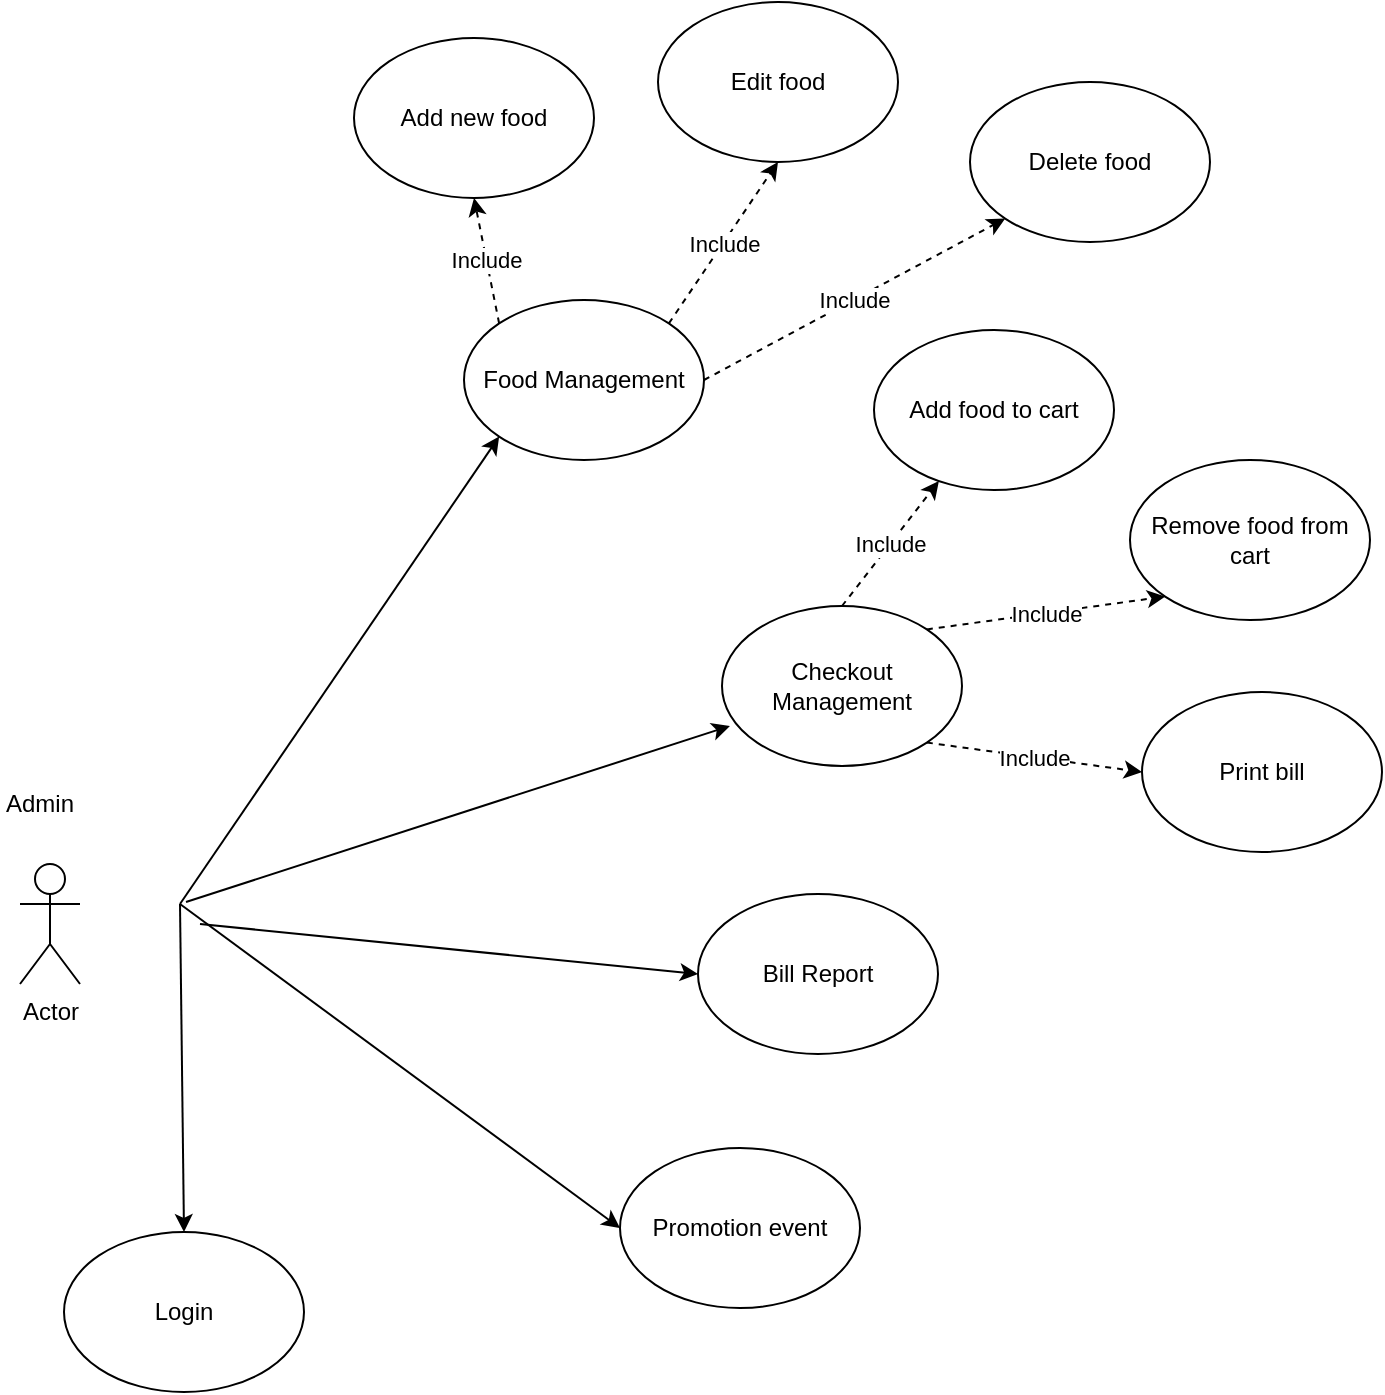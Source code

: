 <mxfile version="14.5.1" type="github">
  <diagram id="WR0fnqzpUvogeY7HLXCb" name="Page-1">
    <mxGraphModel dx="1662" dy="982" grid="0" gridSize="10" guides="1" tooltips="1" connect="1" arrows="1" fold="1" page="1" pageScale="1" pageWidth="1169" pageHeight="1654" math="0" shadow="0">
      <root>
        <mxCell id="0" />
        <mxCell id="1" parent="0" />
        <mxCell id="ZEzgqD3dTgIoIWU3gzUH-41" value="Actor" style="shape=umlActor;verticalLabelPosition=bottom;verticalAlign=top;html=1;outlineConnect=0;" parent="1" vertex="1">
          <mxGeometry x="140" y="1200" width="30" height="60" as="geometry" />
        </mxCell>
        <mxCell id="ZEzgqD3dTgIoIWU3gzUH-43" value="Login" style="ellipse;whiteSpace=wrap;html=1;" parent="1" vertex="1">
          <mxGeometry x="162" y="1384" width="120" height="80" as="geometry" />
        </mxCell>
        <mxCell id="ZEzgqD3dTgIoIWU3gzUH-44" value="Food Management" style="ellipse;whiteSpace=wrap;html=1;" parent="1" vertex="1">
          <mxGeometry x="362" y="918" width="120" height="80" as="geometry" />
        </mxCell>
        <mxCell id="ZEzgqD3dTgIoIWU3gzUH-47" value="Promotion event" style="ellipse;whiteSpace=wrap;html=1;" parent="1" vertex="1">
          <mxGeometry x="440" y="1342" width="120" height="80" as="geometry" />
        </mxCell>
        <mxCell id="ZEzgqD3dTgIoIWU3gzUH-49" value="" style="endArrow=classic;html=1;entryX=0;entryY=1;entryDx=0;entryDy=0;" parent="1" target="ZEzgqD3dTgIoIWU3gzUH-44" edge="1">
          <mxGeometry width="50" height="50" relative="1" as="geometry">
            <mxPoint x="220" y="1220" as="sourcePoint" />
            <mxPoint x="270" y="1170" as="targetPoint" />
          </mxGeometry>
        </mxCell>
        <mxCell id="ZEzgqD3dTgIoIWU3gzUH-51" value="" style="endArrow=classic;html=1;entryX=0.033;entryY=0.75;entryDx=0;entryDy=0;entryPerimeter=0;" parent="1" target="Fly2N4VJo_kIdEsInrdJ-1" edge="1">
          <mxGeometry width="50" height="50" relative="1" as="geometry">
            <mxPoint x="223" y="1219" as="sourcePoint" />
            <mxPoint x="413" y="1219" as="targetPoint" />
          </mxGeometry>
        </mxCell>
        <mxCell id="ZEzgqD3dTgIoIWU3gzUH-52" value="" style="endArrow=classic;html=1;entryX=0;entryY=0.5;entryDx=0;entryDy=0;" parent="1" target="ZEzgqD3dTgIoIWU3gzUH-47" edge="1">
          <mxGeometry width="50" height="50" relative="1" as="geometry">
            <mxPoint x="220" y="1220" as="sourcePoint" />
            <mxPoint x="270" y="1260" as="targetPoint" />
          </mxGeometry>
        </mxCell>
        <mxCell id="ZEzgqD3dTgIoIWU3gzUH-54" value="" style="endArrow=classic;html=1;entryX=0.5;entryY=0;entryDx=0;entryDy=0;" parent="1" target="ZEzgqD3dTgIoIWU3gzUH-43" edge="1">
          <mxGeometry width="50" height="50" relative="1" as="geometry">
            <mxPoint x="220" y="1220" as="sourcePoint" />
            <mxPoint x="350" y="1420" as="targetPoint" />
          </mxGeometry>
        </mxCell>
        <mxCell id="ZEzgqD3dTgIoIWU3gzUH-56" value="Edit food" style="ellipse;whiteSpace=wrap;html=1;" parent="1" vertex="1">
          <mxGeometry x="459" y="769" width="120" height="80" as="geometry" />
        </mxCell>
        <mxCell id="ZEzgqD3dTgIoIWU3gzUH-57" value="Delete food" style="ellipse;whiteSpace=wrap;html=1;" parent="1" vertex="1">
          <mxGeometry x="615" y="809" width="120" height="80" as="geometry" />
        </mxCell>
        <mxCell id="ZEzgqD3dTgIoIWU3gzUH-58" value="Add new food" style="ellipse;whiteSpace=wrap;html=1;" parent="1" vertex="1">
          <mxGeometry x="307" y="787" width="120" height="80" as="geometry" />
        </mxCell>
        <mxCell id="_EkDEBfy_FiJQWjqEdkb-1" value="Include" style="endArrow=classic;html=1;entryX=0.5;entryY=1;entryDx=0;entryDy=0;exitX=0;exitY=0;exitDx=0;exitDy=0;dashed=1;" parent="1" source="ZEzgqD3dTgIoIWU3gzUH-44" target="ZEzgqD3dTgIoIWU3gzUH-58" edge="1">
          <mxGeometry width="50" height="50" relative="1" as="geometry">
            <mxPoint x="220" y="900" as="sourcePoint" />
            <mxPoint x="370" y="900" as="targetPoint" />
          </mxGeometry>
        </mxCell>
        <mxCell id="_EkDEBfy_FiJQWjqEdkb-2" value="Include" style="endArrow=classic;html=1;entryX=0.5;entryY=1;entryDx=0;entryDy=0;exitX=1;exitY=0;exitDx=0;exitDy=0;dashed=1;" parent="1" source="ZEzgqD3dTgIoIWU3gzUH-44" target="ZEzgqD3dTgIoIWU3gzUH-56" edge="1">
          <mxGeometry width="50" height="50" relative="1" as="geometry">
            <mxPoint x="410" y="900" as="sourcePoint" />
            <mxPoint x="560" y="900" as="targetPoint" />
          </mxGeometry>
        </mxCell>
        <mxCell id="_EkDEBfy_FiJQWjqEdkb-3" value="Include" style="endArrow=classic;html=1;entryX=0;entryY=1;entryDx=0;entryDy=0;exitX=1;exitY=0.5;exitDx=0;exitDy=0;dashed=1;" parent="1" source="ZEzgqD3dTgIoIWU3gzUH-44" target="ZEzgqD3dTgIoIWU3gzUH-57" edge="1">
          <mxGeometry width="50" height="50" relative="1" as="geometry">
            <mxPoint x="590" y="989.5" as="sourcePoint" />
            <mxPoint x="740" y="989.5" as="targetPoint" />
          </mxGeometry>
        </mxCell>
        <mxCell id="K3Wm1dJaWriowburXV3m-1" value="Admin" style="text;html=1;strokeColor=none;fillColor=none;align=center;verticalAlign=middle;whiteSpace=wrap;rounded=0;" parent="1" vertex="1">
          <mxGeometry x="130" y="1160" width="40" height="20" as="geometry" />
        </mxCell>
        <mxCell id="Fly2N4VJo_kIdEsInrdJ-1" value="Checkout Management" style="ellipse;whiteSpace=wrap;html=1;" vertex="1" parent="1">
          <mxGeometry x="491" y="1071" width="120" height="80" as="geometry" />
        </mxCell>
        <mxCell id="Fly2N4VJo_kIdEsInrdJ-2" value="Remove food from cart" style="ellipse;whiteSpace=wrap;html=1;" vertex="1" parent="1">
          <mxGeometry x="695" y="998" width="120" height="80" as="geometry" />
        </mxCell>
        <mxCell id="Fly2N4VJo_kIdEsInrdJ-3" value="Print bill" style="ellipse;whiteSpace=wrap;html=1;" vertex="1" parent="1">
          <mxGeometry x="701" y="1114" width="120" height="80" as="geometry" />
        </mxCell>
        <mxCell id="Fly2N4VJo_kIdEsInrdJ-4" value="Add food to cart" style="ellipse;whiteSpace=wrap;html=1;" vertex="1" parent="1">
          <mxGeometry x="567" y="933" width="120" height="80" as="geometry" />
        </mxCell>
        <mxCell id="Fly2N4VJo_kIdEsInrdJ-5" value="Include" style="endArrow=classic;html=1;exitX=0.5;exitY=0;exitDx=0;exitDy=0;dashed=1;" edge="1" parent="1" source="Fly2N4VJo_kIdEsInrdJ-1" target="Fly2N4VJo_kIdEsInrdJ-4">
          <mxGeometry width="50" height="50" relative="1" as="geometry">
            <mxPoint x="499" y="1075" as="sourcePoint" />
            <mxPoint x="649" y="1075" as="targetPoint" />
          </mxGeometry>
        </mxCell>
        <mxCell id="Fly2N4VJo_kIdEsInrdJ-6" value="Include" style="endArrow=classic;html=1;entryX=0;entryY=1;entryDx=0;entryDy=0;exitX=1;exitY=0;exitDx=0;exitDy=0;dashed=1;" edge="1" parent="1" source="Fly2N4VJo_kIdEsInrdJ-1" target="Fly2N4VJo_kIdEsInrdJ-2">
          <mxGeometry width="50" height="50" relative="1" as="geometry">
            <mxPoint x="689" y="1075" as="sourcePoint" />
            <mxPoint x="839" y="1075" as="targetPoint" />
          </mxGeometry>
        </mxCell>
        <mxCell id="Fly2N4VJo_kIdEsInrdJ-8" value="Include" style="endArrow=classic;html=1;entryX=0;entryY=0.5;entryDx=0;entryDy=0;exitX=1;exitY=1;exitDx=0;exitDy=0;dashed=1;" edge="1" parent="1" source="Fly2N4VJo_kIdEsInrdJ-1" target="Fly2N4VJo_kIdEsInrdJ-3">
          <mxGeometry width="50" height="50" relative="1" as="geometry">
            <mxPoint x="869" y="1164.5" as="sourcePoint" />
            <mxPoint x="1019" y="1164.5" as="targetPoint" />
          </mxGeometry>
        </mxCell>
        <mxCell id="Fly2N4VJo_kIdEsInrdJ-11" value="Bill Report" style="ellipse;whiteSpace=wrap;html=1;" vertex="1" parent="1">
          <mxGeometry x="479" y="1215" width="120" height="80" as="geometry" />
        </mxCell>
        <mxCell id="Fly2N4VJo_kIdEsInrdJ-12" value="" style="endArrow=classic;html=1;entryX=0;entryY=0.5;entryDx=0;entryDy=0;" edge="1" parent="1" target="Fly2N4VJo_kIdEsInrdJ-11">
          <mxGeometry width="50" height="50" relative="1" as="geometry">
            <mxPoint x="230.0" y="1230" as="sourcePoint" />
            <mxPoint x="450" y="1392" as="targetPoint" />
          </mxGeometry>
        </mxCell>
      </root>
    </mxGraphModel>
  </diagram>
</mxfile>
